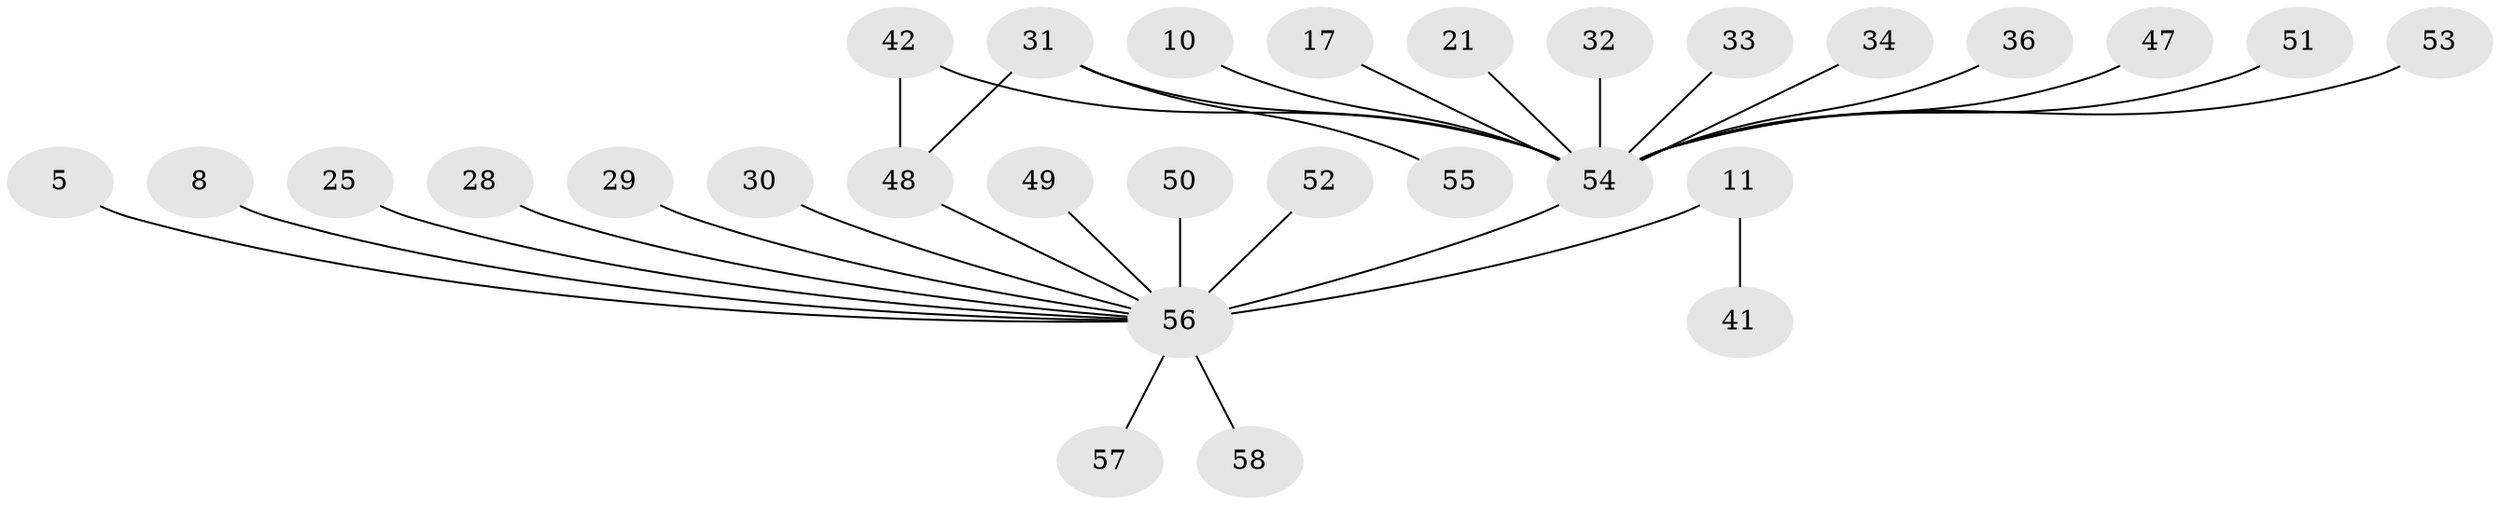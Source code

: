 // original degree distribution, {2: 0.15517241379310345, 9: 0.017241379310344827, 29: 0.017241379310344827, 4: 0.06896551724137931, 1: 0.43103448275862066, 11: 0.017241379310344827, 15: 0.017241379310344827, 3: 0.1896551724137931, 7: 0.05172413793103448, 5: 0.017241379310344827, 6: 0.017241379310344827}
// Generated by graph-tools (version 1.1) at 2025/48/03/09/25 04:48:34]
// undirected, 29 vertices, 30 edges
graph export_dot {
graph [start="1"]
  node [color=gray90,style=filled];
  5;
  8;
  10;
  11;
  17;
  21;
  25;
  28;
  29;
  30;
  31 [super="+13"];
  32;
  33;
  34;
  36;
  41;
  42;
  47;
  48 [super="+45+46"];
  49;
  50;
  51 [super="+12"];
  52;
  53;
  54 [super="+24+27"];
  55;
  56 [super="+35+43+44"];
  57;
  58;
  5 -- 56;
  8 -- 56;
  10 -- 54;
  11 -- 41;
  11 -- 56 [weight=2];
  17 -- 54;
  21 -- 54;
  25 -- 56;
  28 -- 56;
  29 -- 56;
  30 -- 56;
  31 -- 55;
  31 -- 48;
  31 -- 54 [weight=2];
  32 -- 54;
  33 -- 54;
  34 -- 54;
  36 -- 54;
  42 -- 48 [weight=2];
  42 -- 54;
  47 -- 54;
  48 -- 56 [weight=10];
  49 -- 56;
  50 -- 56;
  51 -- 54;
  52 -- 56 [weight=2];
  53 -- 54;
  54 -- 56 [weight=13];
  56 -- 58;
  56 -- 57;
}
